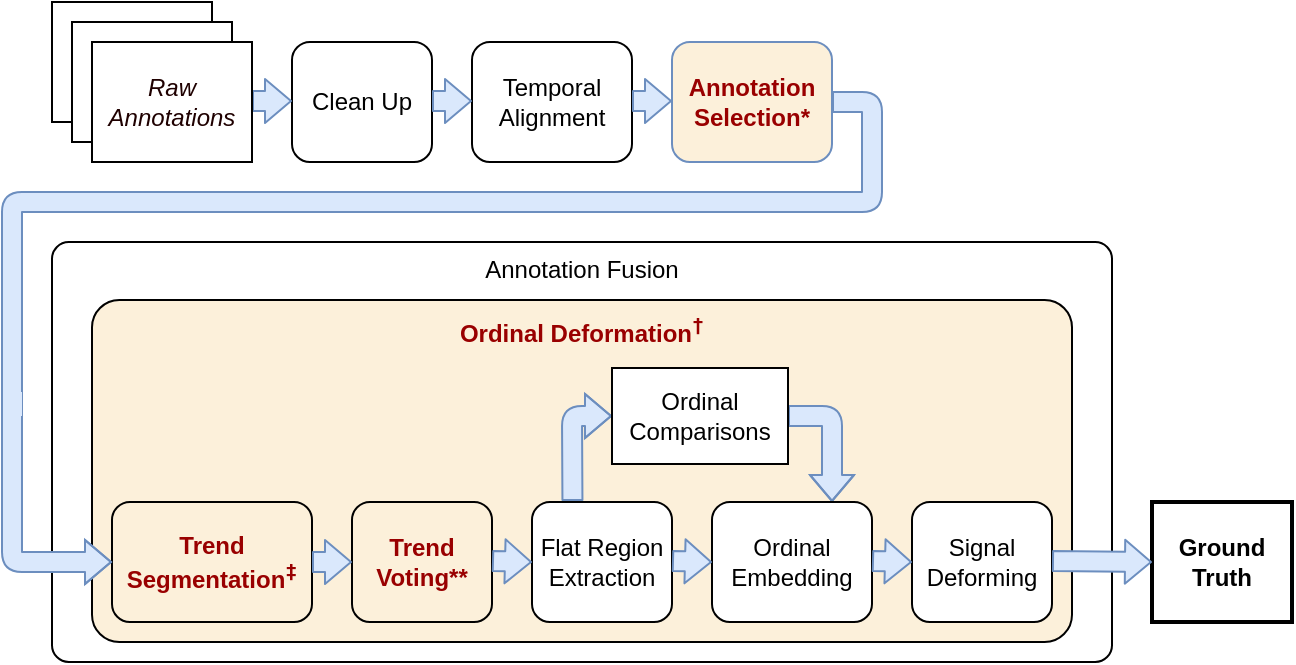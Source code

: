 <mxfile version="17.4.6" type="device"><diagram id="w34QvVnuLv4NkVxLSe93" name="Page-1"><mxGraphModel dx="1237" dy="783" grid="1" gridSize="10" guides="1" tooltips="1" connect="1" arrows="1" fold="1" page="1" pageScale="1" pageWidth="850" pageHeight="1100" math="0" shadow="0"><root><mxCell id="0"/><mxCell id="1" parent="0"/><mxCell id="rYyUOVgZ5KWRDtywghYH-3" value="" style="rounded=0;whiteSpace=wrap;html=1;" parent="1" vertex="1"><mxGeometry x="130" y="250" width="80" height="60" as="geometry"/></mxCell><mxCell id="rYyUOVgZ5KWRDtywghYH-2" value="" style="rounded=0;whiteSpace=wrap;html=1;" parent="1" vertex="1"><mxGeometry x="140" y="260" width="80" height="60" as="geometry"/></mxCell><mxCell id="Zc1mB0pqfgDFsnlOa_5Z-39" value="Annotation Fusion" style="rounded=1;whiteSpace=wrap;html=1;verticalAlign=top;arcSize=4;fillColor=#FFFFFF;" parent="1" vertex="1"><mxGeometry x="130" y="370" width="530" height="210" as="geometry"/></mxCell><mxCell id="Zc1mB0pqfgDFsnlOa_5Z-7" value="&lt;font color=&quot;#990000&quot;&gt;&lt;b&gt;Ordinal Deformation&lt;/b&gt;&lt;/font&gt;&lt;sup&gt;&lt;b&gt;&lt;font color=&quot;#990000&quot;&gt;&lt;code&gt;&lt;span class=&quot;pln&quot;&gt;†&lt;/span&gt;&lt;/code&gt;&lt;/font&gt;&lt;/b&gt;&lt;/sup&gt;" style="rounded=1;whiteSpace=wrap;html=1;verticalAlign=top;arcSize=8;fillColor=#fcf0da;" parent="1" vertex="1"><mxGeometry x="150" y="399" width="490" height="171" as="geometry"/></mxCell><mxCell id="Zc1mB0pqfgDFsnlOa_5Z-25" value="" style="shape=flexArrow;endArrow=classic;html=1;endWidth=11;endSize=4;fillColor=#dae8fc;strokeColor=#6c8ebf;entryX=0;entryY=0.5;entryDx=0;entryDy=0;exitX=0.289;exitY=-0.008;exitDx=0;exitDy=0;exitPerimeter=0;" parent="1" edge="1" target="6wC26beMwvUFP80I_7Hj-1" source="Zc1mB0pqfgDFsnlOa_5Z-11"><mxGeometry width="50" height="50" relative="1" as="geometry"><mxPoint x="404.5" y="500" as="sourcePoint"/><mxPoint x="411.7" y="438.0" as="targetPoint"/><Array as="points"><mxPoint x="390" y="457"/></Array></mxGeometry></mxCell><mxCell id="Zc1mB0pqfgDFsnlOa_5Z-26" value="" style="shape=flexArrow;endArrow=classic;html=1;endWidth=11;endSize=4;exitX=1;exitY=0.5;exitDx=0;exitDy=0;fillColor=#dae8fc;strokeColor=#6c8ebf;entryX=0.75;entryY=0;entryDx=0;entryDy=0;" parent="1" source="6wC26beMwvUFP80I_7Hj-1" edge="1" target="Zc1mB0pqfgDFsnlOa_5Z-14"><mxGeometry width="50" height="50" relative="1" as="geometry"><mxPoint x="500.25" y="446" as="sourcePoint"/><mxPoint x="529" y="446" as="targetPoint"/><Array as="points"><mxPoint x="520" y="457"/></Array></mxGeometry></mxCell><mxCell id="Zc1mB0pqfgDFsnlOa_5Z-5" value="Clean Up" style="rounded=1;whiteSpace=wrap;html=1;" parent="1" vertex="1"><mxGeometry x="250" y="270" width="70" height="60" as="geometry"/></mxCell><mxCell id="Zc1mB0pqfgDFsnlOa_5Z-9" value="&lt;div&gt;&lt;font color=&quot;#990000&quot;&gt;&lt;b&gt;Trend Segmentation&lt;/b&gt;&lt;/font&gt;&lt;sup&gt;&lt;font color=&quot;#990000&quot;&gt;&lt;b&gt;&lt;code&gt;&lt;span class=&quot;pln&quot;&gt;‡&lt;/span&gt;&lt;/code&gt;&lt;/b&gt;&lt;/font&gt;&lt;/sup&gt;&lt;/div&gt;" style="rounded=1;whiteSpace=wrap;html=1;fillColor=#fcf0da;" parent="1" vertex="1"><mxGeometry x="160" y="500" width="100" height="60" as="geometry"/></mxCell><mxCell id="Zc1mB0pqfgDFsnlOa_5Z-10" value="&lt;div&gt;&lt;font color=&quot;#990000&quot;&gt;&lt;b&gt;Trend Voting**&lt;/b&gt;&lt;/font&gt;&lt;/div&gt;" style="rounded=1;whiteSpace=wrap;html=1;fillColor=#fcf0da;" parent="1" vertex="1"><mxGeometry x="280" y="500" width="70" height="60" as="geometry"/></mxCell><mxCell id="Zc1mB0pqfgDFsnlOa_5Z-11" value="Flat Region Extraction" style="rounded=1;whiteSpace=wrap;html=1;" parent="1" vertex="1"><mxGeometry x="370" y="500" width="70" height="60" as="geometry"/></mxCell><mxCell id="Zc1mB0pqfgDFsnlOa_5Z-14" value="Ordinal Embedding" style="rounded=1;whiteSpace=wrap;html=1;" parent="1" vertex="1"><mxGeometry x="460" y="500" width="80" height="60" as="geometry"/></mxCell><mxCell id="Zc1mB0pqfgDFsnlOa_5Z-15" value="Signal Deforming" style="rounded=1;whiteSpace=wrap;html=1;" parent="1" vertex="1"><mxGeometry x="560" y="500" width="70" height="60" as="geometry"/></mxCell><mxCell id="Zc1mB0pqfgDFsnlOa_5Z-19" value="Temporal Alignment" style="rounded=1;whiteSpace=wrap;html=1;" parent="1" vertex="1"><mxGeometry x="340" y="270" width="80" height="60" as="geometry"/></mxCell><mxCell id="Zc1mB0pqfgDFsnlOa_5Z-20" value="" style="shape=flexArrow;endArrow=classic;html=1;endWidth=11;endSize=4;fillColor=#dae8fc;strokeColor=#6c8ebf;entryX=0;entryY=0.5;entryDx=0;entryDy=0;exitX=1;exitY=0.5;exitDx=0;exitDy=0;" parent="1" edge="1" target="Zc1mB0pqfgDFsnlOa_5Z-10" source="Zc1mB0pqfgDFsnlOa_5Z-9"><mxGeometry width="50" height="50" relative="1" as="geometry"><mxPoint x="260" y="531" as="sourcePoint"/><mxPoint x="270" y="530" as="targetPoint"/></mxGeometry></mxCell><mxCell id="Zc1mB0pqfgDFsnlOa_5Z-21" value="" style="shape=flexArrow;endArrow=classic;html=1;endWidth=11;endSize=4;fillColor=#dae8fc;strokeColor=#6c8ebf;" parent="1" edge="1"><mxGeometry width="50" height="50" relative="1" as="geometry"><mxPoint x="350" y="529.5" as="sourcePoint"/><mxPoint x="370" y="530" as="targetPoint"/></mxGeometry></mxCell><mxCell id="Zc1mB0pqfgDFsnlOa_5Z-23" value="" style="shape=flexArrow;endArrow=classic;html=1;endWidth=11;endSize=4;fillColor=#dae8fc;strokeColor=#6c8ebf;" parent="1" edge="1"><mxGeometry width="50" height="50" relative="1" as="geometry"><mxPoint x="540" y="529.5" as="sourcePoint"/><mxPoint x="560" y="530" as="targetPoint"/></mxGeometry></mxCell><mxCell id="Zc1mB0pqfgDFsnlOa_5Z-24" value="" style="shape=flexArrow;endArrow=classic;html=1;endWidth=11;endSize=4;fillColor=#dae8fc;strokeColor=#6c8ebf;" parent="1" edge="1"><mxGeometry width="50" height="50" relative="1" as="geometry"><mxPoint x="440" y="529.5" as="sourcePoint"/><mxPoint x="460" y="530" as="targetPoint"/></mxGeometry></mxCell><mxCell id="Zc1mB0pqfgDFsnlOa_5Z-30" value="" style="shape=flexArrow;endArrow=classic;html=1;endWidth=11;endSize=4;edgeStyle=orthogonalEdgeStyle;exitX=1;exitY=0.5;exitDx=0;exitDy=0;fillColor=#dae8fc;strokeColor=#6c8ebf;entryX=0;entryY=0.5;entryDx=0;entryDy=0;" parent="1" source="Zc1mB0pqfgDFsnlOa_5Z-6" target="Zc1mB0pqfgDFsnlOa_5Z-9" edge="1"><mxGeometry width="50" height="50" relative="1" as="geometry"><mxPoint x="680" y="280" as="sourcePoint"/><mxPoint x="57" y="478" as="targetPoint"/><Array as="points"><mxPoint x="540" y="300"/><mxPoint x="540" y="350"/><mxPoint x="110" y="350"/><mxPoint x="110" y="530"/></Array></mxGeometry></mxCell><mxCell id="Zc1mB0pqfgDFsnlOa_5Z-35" value="" style="shape=flexArrow;endArrow=classic;html=1;endWidth=11;endSize=4;fillColor=#dae8fc;strokeColor=#6c8ebf;" parent="1" edge="1"><mxGeometry width="50" height="50" relative="1" as="geometry"><mxPoint x="230" y="299.5" as="sourcePoint"/><mxPoint x="250" y="299.5" as="targetPoint"/></mxGeometry></mxCell><mxCell id="Zc1mB0pqfgDFsnlOa_5Z-36" value="" style="shape=flexArrow;endArrow=classic;html=1;endWidth=11;endSize=4;fillColor=#dae8fc;strokeColor=#6c8ebf;" parent="1" edge="1"><mxGeometry width="50" height="50" relative="1" as="geometry"><mxPoint x="320" y="299.5" as="sourcePoint"/><mxPoint x="340" y="299.5" as="targetPoint"/></mxGeometry></mxCell><mxCell id="Zc1mB0pqfgDFsnlOa_5Z-37" value="" style="shape=flexArrow;endArrow=classic;html=1;endWidth=11;endSize=4;fillColor=#dae8fc;strokeColor=#6c8ebf;" parent="1" edge="1"><mxGeometry width="50" height="50" relative="1" as="geometry"><mxPoint x="420" y="299.5" as="sourcePoint"/><mxPoint x="440" y="299.5" as="targetPoint"/></mxGeometry></mxCell><mxCell id="Zc1mB0pqfgDFsnlOa_5Z-6" value="&lt;div&gt;&lt;b&gt;&lt;font color=&quot;#990000&quot;&gt;Annotation Selection*&lt;/font&gt;&lt;/b&gt;&lt;/div&gt;" style="rounded=1;whiteSpace=wrap;html=1;strokeColor=#6c8ebf;fillColor=#fcf0da;" parent="1" vertex="1"><mxGeometry x="440" y="270" width="80" height="60" as="geometry"/></mxCell><mxCell id="Zc1mB0pqfgDFsnlOa_5Z-45" value="" style="rounded=0;whiteSpace=wrap;html=1;fillColor=#dae8fc;strokeColor=none;" parent="1" vertex="1"><mxGeometry x="106" y="445" width="9" height="12" as="geometry"/></mxCell><mxCell id="rYyUOVgZ5KWRDtywghYH-1" value="&lt;font color=&quot;#1F0000&quot;&gt;&lt;i&gt;Raw Annotations&lt;/i&gt;&lt;/font&gt;" style="rounded=0;whiteSpace=wrap;html=1;fontColor=#CC0000;" parent="1" vertex="1"><mxGeometry x="150" y="270" width="80" height="60" as="geometry"/></mxCell><mxCell id="zZIEaedzf-Zp_1f91xsB-1" value="&lt;div&gt;&lt;b&gt;Ground Truth&lt;/b&gt;&lt;/div&gt;" style="rounded=0;whiteSpace=wrap;html=1;strokeWidth=2;" parent="1" vertex="1"><mxGeometry x="680" y="500" width="70" height="60" as="geometry"/></mxCell><mxCell id="zZIEaedzf-Zp_1f91xsB-4" value="" style="shape=flexArrow;endArrow=classic;html=1;endWidth=11;endSize=4;fillColor=#dae8fc;strokeColor=#6c8ebf;entryX=0;entryY=0.5;entryDx=0;entryDy=0;" parent="1" edge="1"><mxGeometry width="50" height="50" relative="1" as="geometry"><mxPoint x="630" y="529.5" as="sourcePoint"/><mxPoint x="680" y="530" as="targetPoint"/></mxGeometry></mxCell><mxCell id="6wC26beMwvUFP80I_7Hj-1" value="Ordinal Comparisons" style="rounded=0;whiteSpace=wrap;html=1;" vertex="1" parent="1"><mxGeometry x="410" y="433" width="88" height="48" as="geometry"/></mxCell></root></mxGraphModel></diagram></mxfile>